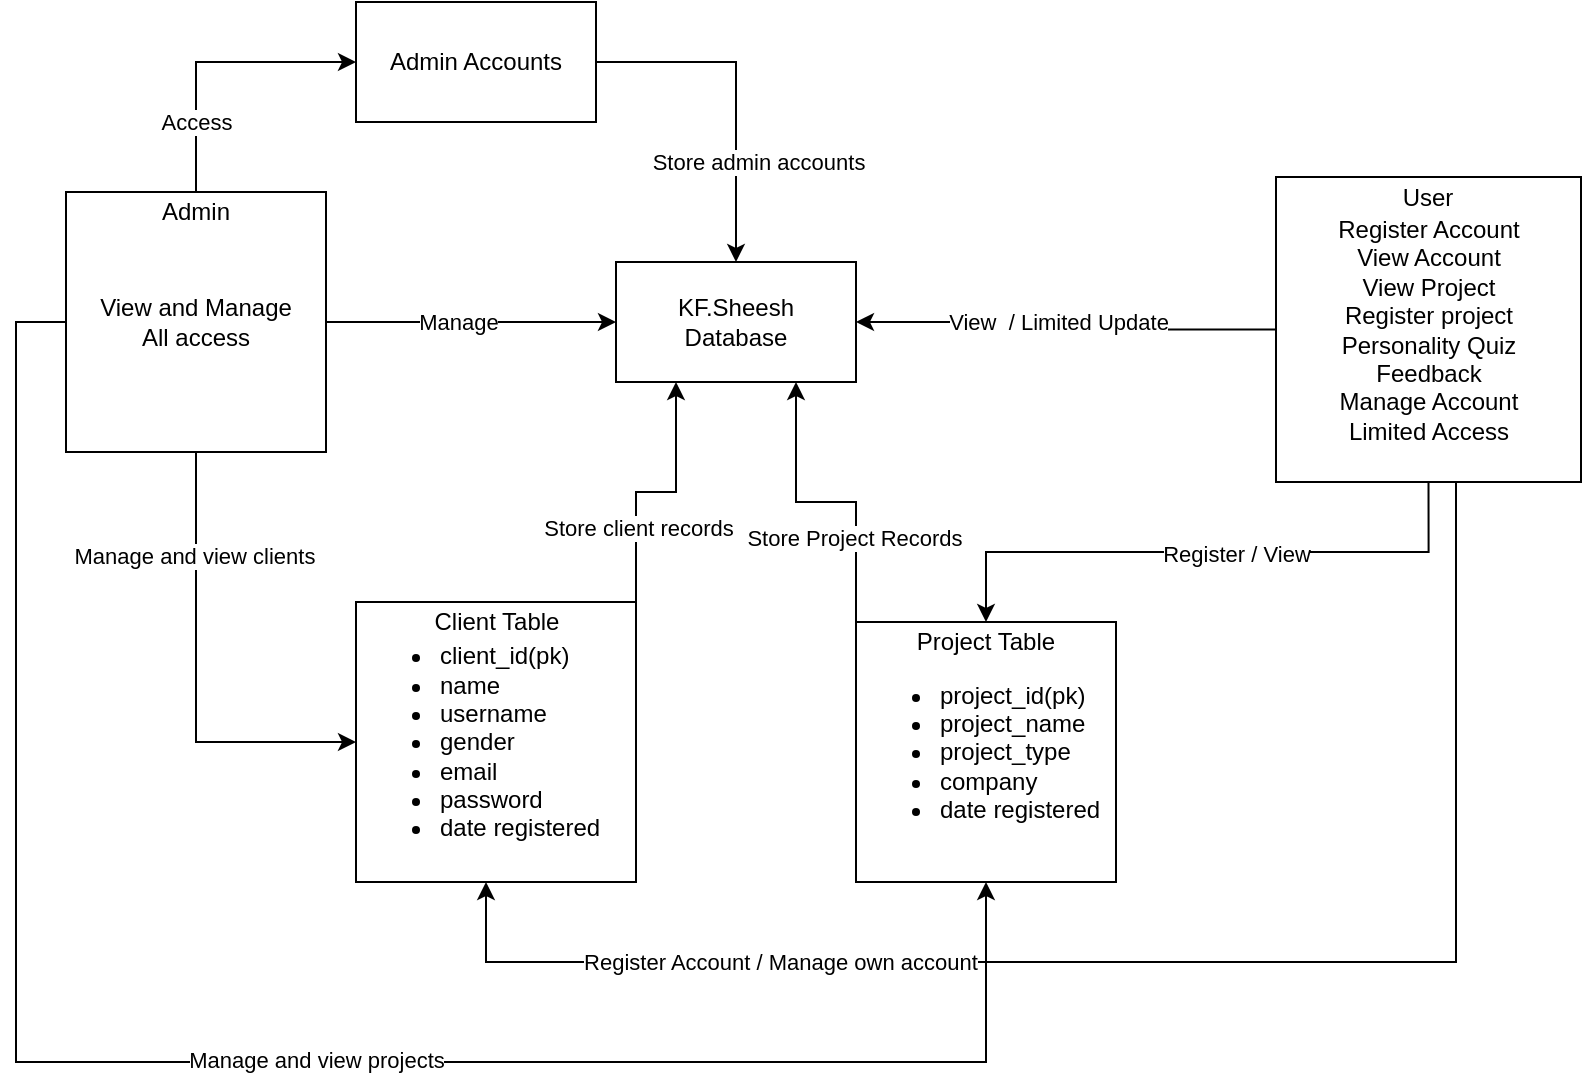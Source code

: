 <mxfile version="14.6.10" type="device"><diagram id="R2lEEEUBdFMjLlhIrx00" name="Page-1"><mxGraphModel dx="1022" dy="478" grid="1" gridSize="10" guides="1" tooltips="1" connect="1" arrows="1" fold="1" page="1" pageScale="1" pageWidth="850" pageHeight="1100" math="0" shadow="0" extFonts="Permanent Marker^https://fonts.googleapis.com/css?family=Permanent+Marker"><root><mxCell id="0"/><mxCell id="1" parent="0"/><mxCell id="1eyWMNh-T3VlnE_cj2x7-19" style="edgeStyle=orthogonalEdgeStyle;rounded=0;orthogonalLoop=1;jettySize=auto;html=1;exitX=1;exitY=0;exitDx=0;exitDy=0;entryX=0.25;entryY=1;entryDx=0;entryDy=0;" edge="1" parent="1" source="1eyWMNh-T3VlnE_cj2x7-2" target="1eyWMNh-T3VlnE_cj2x7-3"><mxGeometry relative="1" as="geometry"/></mxCell><mxCell id="1eyWMNh-T3VlnE_cj2x7-34" value="Store client records" style="edgeLabel;html=1;align=center;verticalAlign=middle;resizable=0;points=[];" vertex="1" connectable="0" parent="1eyWMNh-T3VlnE_cj2x7-19"><mxGeometry x="-0.431" y="-1" relative="1" as="geometry"><mxPoint as="offset"/></mxGeometry></mxCell><mxCell id="1eyWMNh-T3VlnE_cj2x7-2" value="&lt;ul&gt;&lt;li&gt;client_id(pk)&lt;/li&gt;&lt;li&gt;name&lt;/li&gt;&lt;li&gt;username&lt;/li&gt;&lt;li&gt;gender&lt;/li&gt;&lt;li&gt;email&lt;/li&gt;&lt;li&gt;password&lt;/li&gt;&lt;li&gt;date registered&lt;/li&gt;&lt;/ul&gt;" style="whiteSpace=wrap;html=1;aspect=fixed;align=left;" vertex="1" parent="1"><mxGeometry x="350" y="320" width="140" height="140" as="geometry"/></mxCell><mxCell id="1eyWMNh-T3VlnE_cj2x7-3" value="KF.Sheesh&lt;br&gt;Database" style="rounded=0;whiteSpace=wrap;html=1;" vertex="1" parent="1"><mxGeometry x="480" y="150" width="120" height="60" as="geometry"/></mxCell><mxCell id="1eyWMNh-T3VlnE_cj2x7-4" value="&lt;ul&gt;&lt;li&gt;project_id(pk)&lt;/li&gt;&lt;li&gt;project_name&lt;/li&gt;&lt;li&gt;project_type&lt;/li&gt;&lt;li&gt;company&lt;/li&gt;&lt;li&gt;date registered&lt;/li&gt;&lt;/ul&gt;" style="whiteSpace=wrap;html=1;aspect=fixed;align=left;" vertex="1" parent="1"><mxGeometry x="600" y="330" width="130" height="130" as="geometry"/></mxCell><mxCell id="1eyWMNh-T3VlnE_cj2x7-14" style="edgeStyle=orthogonalEdgeStyle;rounded=0;orthogonalLoop=1;jettySize=auto;html=1;exitX=1;exitY=0.5;exitDx=0;exitDy=0;entryX=0;entryY=0.5;entryDx=0;entryDy=0;" edge="1" parent="1" source="1eyWMNh-T3VlnE_cj2x7-5" target="1eyWMNh-T3VlnE_cj2x7-3"><mxGeometry relative="1" as="geometry"/></mxCell><mxCell id="1eyWMNh-T3VlnE_cj2x7-38" value="Manage" style="edgeLabel;html=1;align=center;verticalAlign=middle;resizable=0;points=[];" vertex="1" connectable="0" parent="1eyWMNh-T3VlnE_cj2x7-14"><mxGeometry x="-0.278" y="1" relative="1" as="geometry"><mxPoint x="13" y="1" as="offset"/></mxGeometry></mxCell><mxCell id="1eyWMNh-T3VlnE_cj2x7-24" style="edgeStyle=orthogonalEdgeStyle;rounded=0;orthogonalLoop=1;jettySize=auto;html=1;exitX=0.5;exitY=1;exitDx=0;exitDy=0;entryX=0;entryY=0.5;entryDx=0;entryDy=0;" edge="1" parent="1" source="1eyWMNh-T3VlnE_cj2x7-5" target="1eyWMNh-T3VlnE_cj2x7-2"><mxGeometry relative="1" as="geometry"/></mxCell><mxCell id="1eyWMNh-T3VlnE_cj2x7-41" value="Manage and view clients" style="edgeLabel;html=1;align=center;verticalAlign=middle;resizable=0;points=[];" vertex="1" connectable="0" parent="1eyWMNh-T3VlnE_cj2x7-24"><mxGeometry x="-0.539" y="-1" relative="1" as="geometry"><mxPoint as="offset"/></mxGeometry></mxCell><mxCell id="1eyWMNh-T3VlnE_cj2x7-25" style="edgeStyle=orthogonalEdgeStyle;rounded=0;orthogonalLoop=1;jettySize=auto;html=1;exitX=0;exitY=0.5;exitDx=0;exitDy=0;entryX=0.5;entryY=1;entryDx=0;entryDy=0;" edge="1" parent="1" source="1eyWMNh-T3VlnE_cj2x7-5" target="1eyWMNh-T3VlnE_cj2x7-4"><mxGeometry relative="1" as="geometry"><Array as="points"><mxPoint x="180" y="180"/><mxPoint x="180" y="550"/><mxPoint x="665" y="550"/></Array></mxGeometry></mxCell><mxCell id="1eyWMNh-T3VlnE_cj2x7-36" value="Manage and view projects" style="edgeLabel;html=1;align=center;verticalAlign=middle;resizable=0;points=[];" vertex="1" connectable="0" parent="1eyWMNh-T3VlnE_cj2x7-25"><mxGeometry x="0.124" y="1" relative="1" as="geometry"><mxPoint as="offset"/></mxGeometry></mxCell><mxCell id="1eyWMNh-T3VlnE_cj2x7-28" style="edgeStyle=orthogonalEdgeStyle;rounded=0;orthogonalLoop=1;jettySize=auto;html=1;exitX=0.5;exitY=0;exitDx=0;exitDy=0;entryX=0;entryY=0.5;entryDx=0;entryDy=0;" edge="1" parent="1" source="1eyWMNh-T3VlnE_cj2x7-5" target="1eyWMNh-T3VlnE_cj2x7-27"><mxGeometry relative="1" as="geometry"/></mxCell><mxCell id="1eyWMNh-T3VlnE_cj2x7-40" value="Access" style="edgeLabel;html=1;align=center;verticalAlign=middle;resizable=0;points=[];" vertex="1" connectable="0" parent="1eyWMNh-T3VlnE_cj2x7-28"><mxGeometry x="-0.264" relative="1" as="geometry"><mxPoint y="18" as="offset"/></mxGeometry></mxCell><mxCell id="1eyWMNh-T3VlnE_cj2x7-5" value="View and Manage&lt;br&gt;All access" style="whiteSpace=wrap;html=1;aspect=fixed;" vertex="1" parent="1"><mxGeometry x="205" y="115" width="130" height="130" as="geometry"/></mxCell><mxCell id="1eyWMNh-T3VlnE_cj2x7-7" value="Admin" style="text;html=1;strokeColor=none;fillColor=none;align=center;verticalAlign=middle;whiteSpace=wrap;rounded=0;" vertex="1" parent="1"><mxGeometry x="250" y="115" width="40" height="20" as="geometry"/></mxCell><mxCell id="1eyWMNh-T3VlnE_cj2x7-15" style="edgeStyle=orthogonalEdgeStyle;rounded=0;orthogonalLoop=1;jettySize=auto;html=1;exitX=0;exitY=0.5;exitDx=0;exitDy=0;entryX=1;entryY=0.5;entryDx=0;entryDy=0;" edge="1" parent="1" source="1eyWMNh-T3VlnE_cj2x7-11" target="1eyWMNh-T3VlnE_cj2x7-3"><mxGeometry relative="1" as="geometry"/></mxCell><mxCell id="1eyWMNh-T3VlnE_cj2x7-31" value="View&amp;nbsp; / Limited Update" style="edgeLabel;html=1;align=center;verticalAlign=middle;resizable=0;points=[];" vertex="1" connectable="0" parent="1eyWMNh-T3VlnE_cj2x7-15"><mxGeometry x="0.167" y="1" relative="1" as="geometry"><mxPoint x="12" y="-1" as="offset"/></mxGeometry></mxCell><mxCell id="1eyWMNh-T3VlnE_cj2x7-22" style="edgeStyle=orthogonalEdgeStyle;rounded=0;orthogonalLoop=1;jettySize=auto;html=1;exitX=0.5;exitY=1;exitDx=0;exitDy=0;entryX=0.5;entryY=0;entryDx=0;entryDy=0;" edge="1" parent="1" source="1eyWMNh-T3VlnE_cj2x7-11" target="1eyWMNh-T3VlnE_cj2x7-17"><mxGeometry relative="1" as="geometry"/></mxCell><mxCell id="1eyWMNh-T3VlnE_cj2x7-32" value="Register / View" style="edgeLabel;html=1;align=center;verticalAlign=middle;resizable=0;points=[];" vertex="1" connectable="0" parent="1eyWMNh-T3VlnE_cj2x7-22"><mxGeometry x="-0.27" y="1" relative="1" as="geometry"><mxPoint x="-25" as="offset"/></mxGeometry></mxCell><mxCell id="1eyWMNh-T3VlnE_cj2x7-23" style="edgeStyle=orthogonalEdgeStyle;rounded=0;orthogonalLoop=1;jettySize=auto;html=1;exitX=0.75;exitY=1;exitDx=0;exitDy=0;" edge="1" parent="1" source="1eyWMNh-T3VlnE_cj2x7-11" target="1eyWMNh-T3VlnE_cj2x7-2"><mxGeometry relative="1" as="geometry"><Array as="points"><mxPoint x="909" y="245"/><mxPoint x="900" y="245"/><mxPoint x="900" y="500"/><mxPoint x="415" y="500"/></Array></mxGeometry></mxCell><mxCell id="1eyWMNh-T3VlnE_cj2x7-33" value="Register Account / Manage own account" style="edgeLabel;html=1;align=center;verticalAlign=middle;resizable=0;points=[];" vertex="1" connectable="0" parent="1eyWMNh-T3VlnE_cj2x7-23"><mxGeometry x="0.575" y="3" relative="1" as="geometry"><mxPoint x="13" y="-3" as="offset"/></mxGeometry></mxCell><mxCell id="1eyWMNh-T3VlnE_cj2x7-11" value="Register Account&lt;br&gt;View Account&lt;br&gt;View Project&lt;br&gt;Register project&lt;br&gt;Personality Quiz&lt;br&gt;Feedback&lt;br&gt;Manage Account&lt;br&gt;Limited Access" style="whiteSpace=wrap;html=1;aspect=fixed;" vertex="1" parent="1"><mxGeometry x="810" y="107.5" width="152.5" height="152.5" as="geometry"/></mxCell><mxCell id="1eyWMNh-T3VlnE_cj2x7-12" value="User" style="text;html=1;strokeColor=none;fillColor=none;align=center;verticalAlign=middle;whiteSpace=wrap;rounded=0;" vertex="1" parent="1"><mxGeometry x="866.25" y="107.5" width="40" height="20" as="geometry"/></mxCell><mxCell id="1eyWMNh-T3VlnE_cj2x7-16" value="Client Table" style="text;html=1;strokeColor=none;fillColor=none;align=center;verticalAlign=middle;whiteSpace=wrap;rounded=0;" vertex="1" parent="1"><mxGeometry x="387.5" y="320" width="65" height="20" as="geometry"/></mxCell><mxCell id="1eyWMNh-T3VlnE_cj2x7-21" style="edgeStyle=orthogonalEdgeStyle;rounded=0;orthogonalLoop=1;jettySize=auto;html=1;exitX=0;exitY=0;exitDx=0;exitDy=0;entryX=0.75;entryY=1;entryDx=0;entryDy=0;" edge="1" parent="1" source="1eyWMNh-T3VlnE_cj2x7-17" target="1eyWMNh-T3VlnE_cj2x7-3"><mxGeometry relative="1" as="geometry"><Array as="points"><mxPoint x="600" y="330"/><mxPoint x="600" y="270"/><mxPoint x="570" y="270"/></Array></mxGeometry></mxCell><mxCell id="1eyWMNh-T3VlnE_cj2x7-35" value="Store Project Records" style="edgeLabel;html=1;align=center;verticalAlign=middle;resizable=0;points=[];" vertex="1" connectable="0" parent="1eyWMNh-T3VlnE_cj2x7-21"><mxGeometry x="-0.218" y="1" relative="1" as="geometry"><mxPoint as="offset"/></mxGeometry></mxCell><mxCell id="1eyWMNh-T3VlnE_cj2x7-17" value="Project Table" style="text;html=1;strokeColor=none;fillColor=none;align=center;verticalAlign=middle;whiteSpace=wrap;rounded=0;" vertex="1" parent="1"><mxGeometry x="626.25" y="330" width="77.5" height="20" as="geometry"/></mxCell><mxCell id="1eyWMNh-T3VlnE_cj2x7-29" style="edgeStyle=orthogonalEdgeStyle;rounded=0;orthogonalLoop=1;jettySize=auto;html=1;exitX=1;exitY=0.5;exitDx=0;exitDy=0;entryX=0.5;entryY=0;entryDx=0;entryDy=0;" edge="1" parent="1" source="1eyWMNh-T3VlnE_cj2x7-27" target="1eyWMNh-T3VlnE_cj2x7-3"><mxGeometry relative="1" as="geometry"/></mxCell><mxCell id="1eyWMNh-T3VlnE_cj2x7-39" value="Store admin accounts" style="edgeLabel;html=1;align=center;verticalAlign=middle;resizable=0;points=[];" vertex="1" connectable="0" parent="1eyWMNh-T3VlnE_cj2x7-29"><mxGeometry x="-0.443" y="1" relative="1" as="geometry"><mxPoint x="33" y="51" as="offset"/></mxGeometry></mxCell><mxCell id="1eyWMNh-T3VlnE_cj2x7-27" value="Admin Accounts" style="rounded=0;whiteSpace=wrap;html=1;" vertex="1" parent="1"><mxGeometry x="350" y="20" width="120" height="60" as="geometry"/></mxCell></root></mxGraphModel></diagram></mxfile>